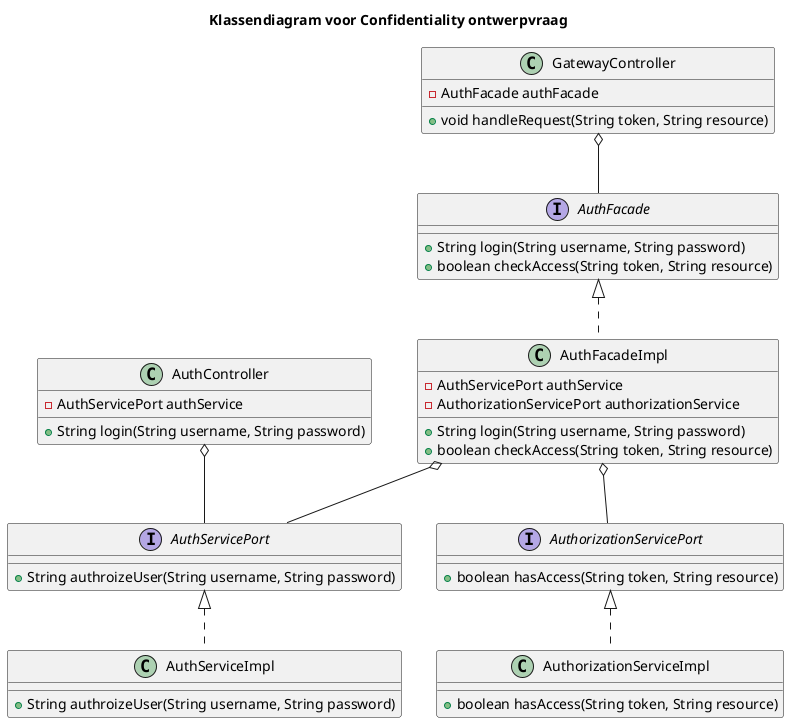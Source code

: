 @startuml
title Klassendiagram voor Confidentiality ontwerpvraag

interface AuthServicePort {
    + String authroizeUser(String username, String password)
}

interface AuthorizationServicePort {
    + boolean hasAccess(String token, String resource)
}

interface AuthFacade {
    + String login(String username, String password)
    + boolean checkAccess(String token, String resource)
}

class AuthServiceImpl {
    + String authroizeUser(String username, String password)
}

class AuthorizationServiceImpl {
    + boolean hasAccess(String token, String resource)
}

class AuthFacadeImpl {
    - AuthServicePort authService
    - AuthorizationServicePort authorizationService
    + String login(String username, String password)
    + boolean checkAccess(String token, String resource)
}

class AuthController {
    - AuthServicePort authService
    + String login(String username, String password)
}

class GatewayController {
    - AuthFacade authFacade
    + void handleRequest(String token, String resource)
}

AuthFacade <|.. AuthFacadeImpl
AuthServicePort <|.. AuthServiceImpl
AuthorizationServicePort <|.. AuthorizationServiceImpl
AuthFacadeImpl o-- AuthServicePort
AuthFacadeImpl o-- AuthorizationServicePort
AuthController o-- AuthServicePort
GatewayController o-- AuthFacade

@enduml
